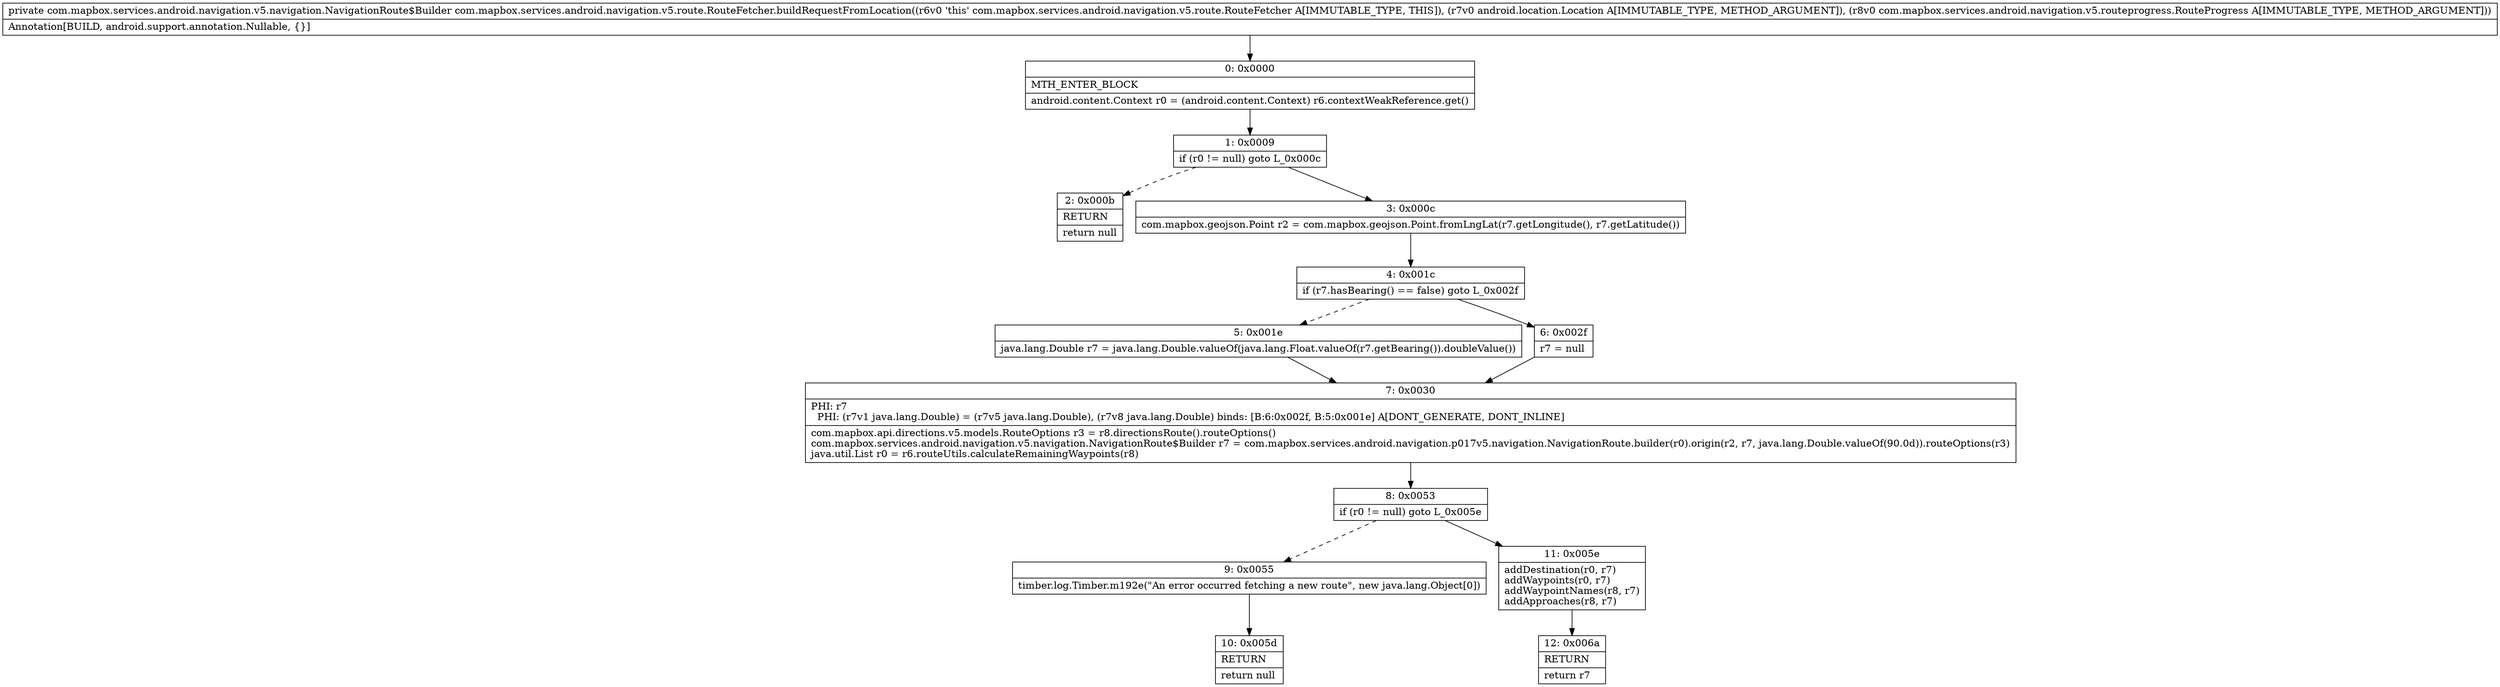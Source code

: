 digraph "CFG forcom.mapbox.services.android.navigation.v5.route.RouteFetcher.buildRequestFromLocation(Landroid\/location\/Location;Lcom\/mapbox\/services\/android\/navigation\/v5\/routeprogress\/RouteProgress;)Lcom\/mapbox\/services\/android\/navigation\/v5\/navigation\/NavigationRoute$Builder;" {
Node_0 [shape=record,label="{0\:\ 0x0000|MTH_ENTER_BLOCK\l|android.content.Context r0 = (android.content.Context) r6.contextWeakReference.get()\l}"];
Node_1 [shape=record,label="{1\:\ 0x0009|if (r0 != null) goto L_0x000c\l}"];
Node_2 [shape=record,label="{2\:\ 0x000b|RETURN\l|return null\l}"];
Node_3 [shape=record,label="{3\:\ 0x000c|com.mapbox.geojson.Point r2 = com.mapbox.geojson.Point.fromLngLat(r7.getLongitude(), r7.getLatitude())\l}"];
Node_4 [shape=record,label="{4\:\ 0x001c|if (r7.hasBearing() == false) goto L_0x002f\l}"];
Node_5 [shape=record,label="{5\:\ 0x001e|java.lang.Double r7 = java.lang.Double.valueOf(java.lang.Float.valueOf(r7.getBearing()).doubleValue())\l}"];
Node_6 [shape=record,label="{6\:\ 0x002f|r7 = null\l}"];
Node_7 [shape=record,label="{7\:\ 0x0030|PHI: r7 \l  PHI: (r7v1 java.lang.Double) = (r7v5 java.lang.Double), (r7v8 java.lang.Double) binds: [B:6:0x002f, B:5:0x001e] A[DONT_GENERATE, DONT_INLINE]\l|com.mapbox.api.directions.v5.models.RouteOptions r3 = r8.directionsRoute().routeOptions()\lcom.mapbox.services.android.navigation.v5.navigation.NavigationRoute$Builder r7 = com.mapbox.services.android.navigation.p017v5.navigation.NavigationRoute.builder(r0).origin(r2, r7, java.lang.Double.valueOf(90.0d)).routeOptions(r3)\ljava.util.List r0 = r6.routeUtils.calculateRemainingWaypoints(r8)\l}"];
Node_8 [shape=record,label="{8\:\ 0x0053|if (r0 != null) goto L_0x005e\l}"];
Node_9 [shape=record,label="{9\:\ 0x0055|timber.log.Timber.m192e(\"An error occurred fetching a new route\", new java.lang.Object[0])\l}"];
Node_10 [shape=record,label="{10\:\ 0x005d|RETURN\l|return null\l}"];
Node_11 [shape=record,label="{11\:\ 0x005e|addDestination(r0, r7)\laddWaypoints(r0, r7)\laddWaypointNames(r8, r7)\laddApproaches(r8, r7)\l}"];
Node_12 [shape=record,label="{12\:\ 0x006a|RETURN\l|return r7\l}"];
MethodNode[shape=record,label="{private com.mapbox.services.android.navigation.v5.navigation.NavigationRoute$Builder com.mapbox.services.android.navigation.v5.route.RouteFetcher.buildRequestFromLocation((r6v0 'this' com.mapbox.services.android.navigation.v5.route.RouteFetcher A[IMMUTABLE_TYPE, THIS]), (r7v0 android.location.Location A[IMMUTABLE_TYPE, METHOD_ARGUMENT]), (r8v0 com.mapbox.services.android.navigation.v5.routeprogress.RouteProgress A[IMMUTABLE_TYPE, METHOD_ARGUMENT]))  | Annotation[BUILD, android.support.annotation.Nullable, \{\}]\l}"];
MethodNode -> Node_0;
Node_0 -> Node_1;
Node_1 -> Node_2[style=dashed];
Node_1 -> Node_3;
Node_3 -> Node_4;
Node_4 -> Node_5[style=dashed];
Node_4 -> Node_6;
Node_5 -> Node_7;
Node_6 -> Node_7;
Node_7 -> Node_8;
Node_8 -> Node_9[style=dashed];
Node_8 -> Node_11;
Node_9 -> Node_10;
Node_11 -> Node_12;
}

